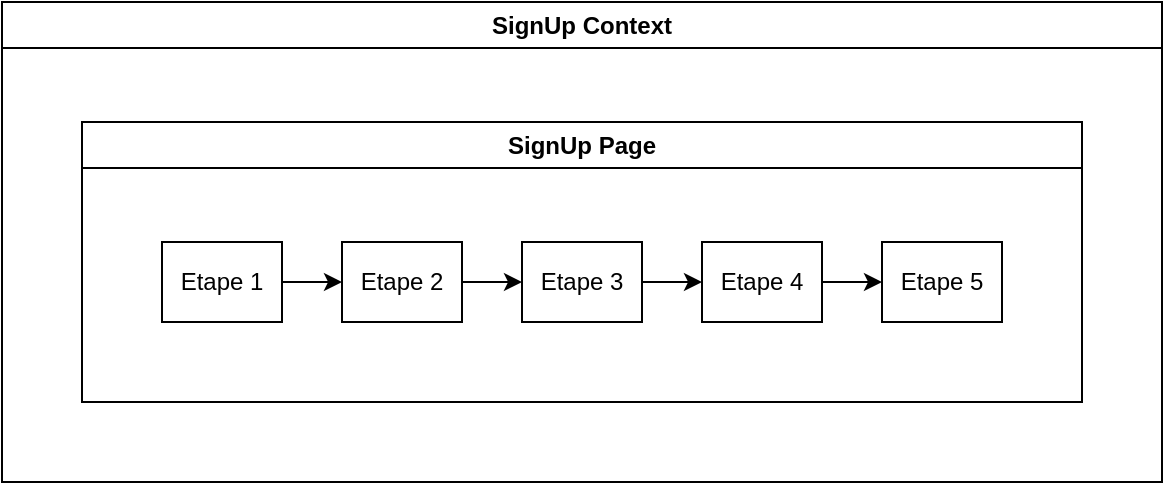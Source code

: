 <mxfile>
    <diagram id="nCCwX-AZnQk-lZdM1Sqd" name="Page-1">
        <mxGraphModel dx="658" dy="334" grid="1" gridSize="10" guides="1" tooltips="1" connect="1" arrows="1" fold="1" page="1" pageScale="1" pageWidth="850" pageHeight="1100" math="0" shadow="0">
            <root>
                <mxCell id="0"/>
                <mxCell id="1" parent="0"/>
                <mxCell id="2" value="SignUp Context" style="swimlane;whiteSpace=wrap;html=1;" vertex="1" parent="1">
                    <mxGeometry x="40" y="80" width="580" height="240" as="geometry"/>
                </mxCell>
                <mxCell id="3" value="SignUp Page" style="swimlane;whiteSpace=wrap;html=1;" vertex="1" parent="2">
                    <mxGeometry x="40" y="60" width="500" height="140" as="geometry"/>
                </mxCell>
                <mxCell id="38" value="Etape 5" style="rounded=0;whiteSpace=wrap;html=1;" vertex="1" parent="3">
                    <mxGeometry x="400" y="60" width="60" height="40" as="geometry"/>
                </mxCell>
                <mxCell id="43" style="edgeStyle=none;html=1;entryX=0;entryY=0.5;entryDx=0;entryDy=0;" edge="1" parent="3" source="37" target="38">
                    <mxGeometry relative="1" as="geometry"/>
                </mxCell>
                <mxCell id="37" value="Etape 4" style="rounded=0;whiteSpace=wrap;html=1;" vertex="1" parent="3">
                    <mxGeometry x="310" y="60" width="60" height="40" as="geometry"/>
                </mxCell>
                <mxCell id="42" style="edgeStyle=none;html=1;" edge="1" parent="3" source="36" target="37">
                    <mxGeometry relative="1" as="geometry"/>
                </mxCell>
                <mxCell id="36" value="Etape 3" style="rounded=0;whiteSpace=wrap;html=1;" vertex="1" parent="3">
                    <mxGeometry x="220" y="60" width="60" height="40" as="geometry"/>
                </mxCell>
                <mxCell id="41" style="edgeStyle=none;html=1;" edge="1" parent="3" source="35" target="36">
                    <mxGeometry relative="1" as="geometry"/>
                </mxCell>
                <mxCell id="35" value="Etape 2" style="rounded=0;whiteSpace=wrap;html=1;" vertex="1" parent="3">
                    <mxGeometry x="130" y="60" width="60" height="40" as="geometry"/>
                </mxCell>
                <mxCell id="40" style="edgeStyle=none;html=1;" edge="1" parent="3" source="34" target="35">
                    <mxGeometry relative="1" as="geometry"/>
                </mxCell>
                <mxCell id="34" value="Etape 1" style="rounded=0;whiteSpace=wrap;html=1;" vertex="1" parent="3">
                    <mxGeometry x="40" y="60" width="60" height="40" as="geometry"/>
                </mxCell>
            </root>
        </mxGraphModel>
    </diagram>
</mxfile>